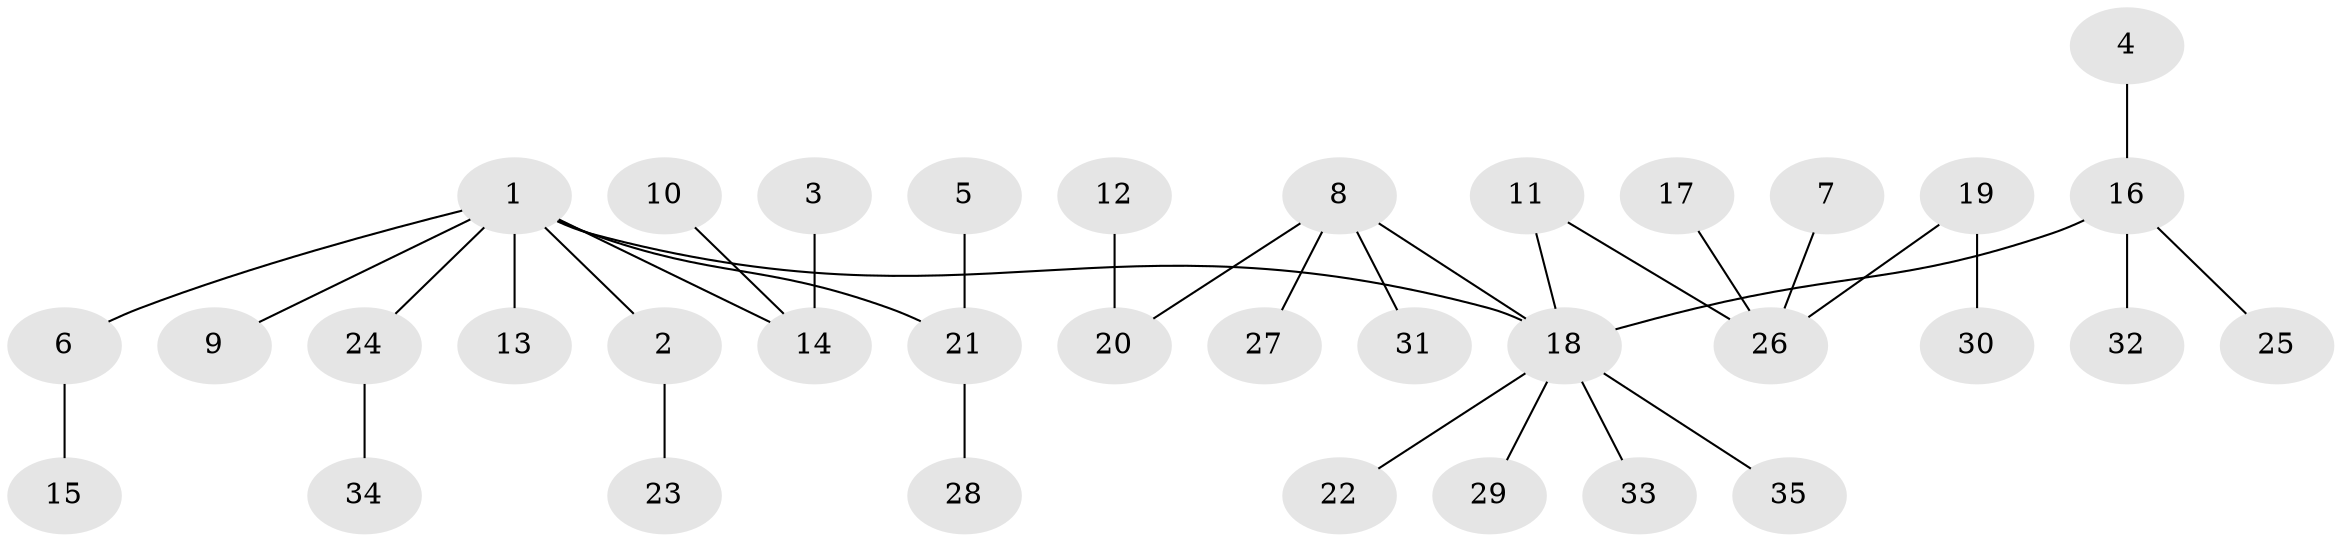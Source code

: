 // original degree distribution, {5: 0.043478260869565216, 6: 0.028985507246376812, 4: 0.028985507246376812, 1: 0.5217391304347826, 8: 0.014492753623188406, 3: 0.10144927536231885, 2: 0.2608695652173913}
// Generated by graph-tools (version 1.1) at 2025/50/03/09/25 03:50:24]
// undirected, 35 vertices, 34 edges
graph export_dot {
graph [start="1"]
  node [color=gray90,style=filled];
  1;
  2;
  3;
  4;
  5;
  6;
  7;
  8;
  9;
  10;
  11;
  12;
  13;
  14;
  15;
  16;
  17;
  18;
  19;
  20;
  21;
  22;
  23;
  24;
  25;
  26;
  27;
  28;
  29;
  30;
  31;
  32;
  33;
  34;
  35;
  1 -- 2 [weight=1.0];
  1 -- 6 [weight=1.0];
  1 -- 9 [weight=1.0];
  1 -- 13 [weight=1.0];
  1 -- 14 [weight=1.0];
  1 -- 18 [weight=1.0];
  1 -- 21 [weight=1.0];
  1 -- 24 [weight=1.0];
  2 -- 23 [weight=1.0];
  3 -- 14 [weight=1.0];
  4 -- 16 [weight=1.0];
  5 -- 21 [weight=1.0];
  6 -- 15 [weight=1.0];
  7 -- 26 [weight=1.0];
  8 -- 18 [weight=1.0];
  8 -- 20 [weight=1.0];
  8 -- 27 [weight=1.0];
  8 -- 31 [weight=1.0];
  10 -- 14 [weight=1.0];
  11 -- 18 [weight=1.0];
  11 -- 26 [weight=1.0];
  12 -- 20 [weight=1.0];
  16 -- 18 [weight=1.0];
  16 -- 25 [weight=1.0];
  16 -- 32 [weight=1.0];
  17 -- 26 [weight=1.0];
  18 -- 22 [weight=1.0];
  18 -- 29 [weight=1.0];
  18 -- 33 [weight=1.0];
  18 -- 35 [weight=1.0];
  19 -- 26 [weight=1.0];
  19 -- 30 [weight=1.0];
  21 -- 28 [weight=1.0];
  24 -- 34 [weight=1.0];
}
